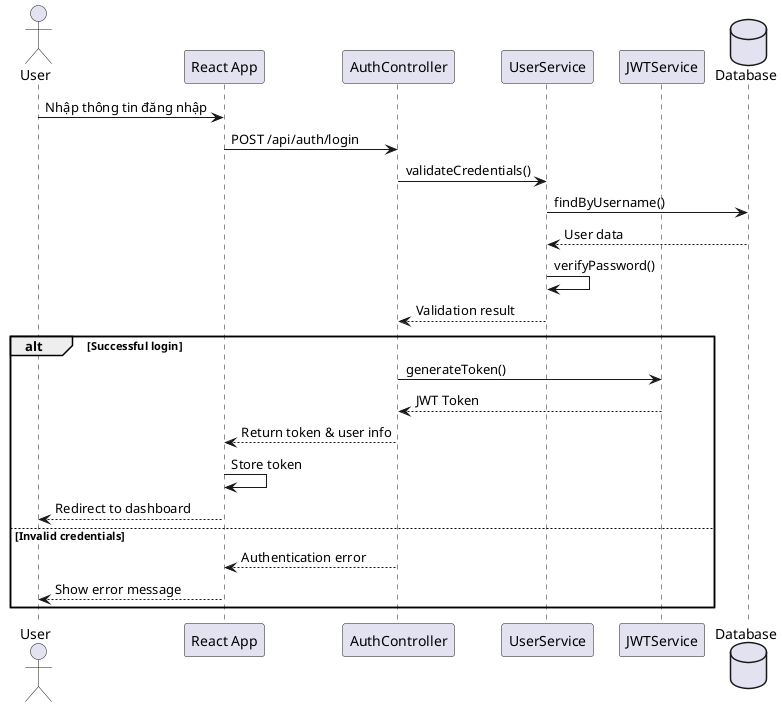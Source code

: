 @startuml
actor User
participant "React App" as Client
participant "AuthController" as Auth
participant "UserService" as UserSvc
participant "JWTService" as JWT
database "Database" as DB

User -> Client: Nhập thông tin đăng nhập
Client -> Auth: POST /api/auth/login
Auth -> UserSvc: validateCredentials()
UserSvc -> DB: findByUsername()
DB --> UserSvc: User data
UserSvc -> UserSvc: verifyPassword()
UserSvc --> Auth: Validation result

alt Successful login
    Auth -> JWT: generateToken()
    JWT --> Auth: JWT Token
    Auth --> Client: Return token & user info
    Client -> Client: Store token
    Client --> User: Redirect to dashboard
else Invalid credentials
    Auth --> Client: Authentication error
    Client --> User: Show error message
end

@enduml 